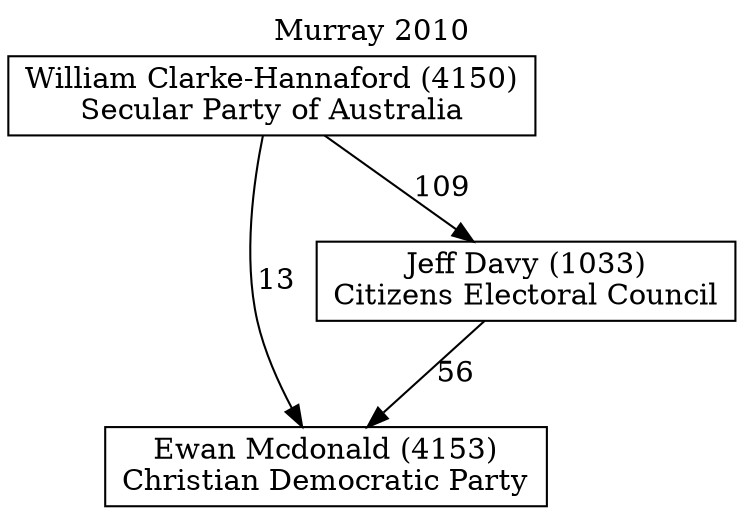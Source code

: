// House preference flow
digraph "Ewan Mcdonald (4153)_Murray_2010" {
	graph [label="Murray 2010" labelloc=t mclimit=10]
	node [shape=box]
	"Ewan Mcdonald (4153)" [label="Ewan Mcdonald (4153)
Christian Democratic Party"]
	"Jeff Davy (1033)" [label="Jeff Davy (1033)
Citizens Electoral Council"]
	"William Clarke-Hannaford (4150)" [label="William Clarke-Hannaford (4150)
Secular Party of Australia"]
	"Jeff Davy (1033)" -> "Ewan Mcdonald (4153)" [label=56]
	"William Clarke-Hannaford (4150)" -> "Jeff Davy (1033)" [label=109]
	"William Clarke-Hannaford (4150)" -> "Ewan Mcdonald (4153)" [label=13]
}
